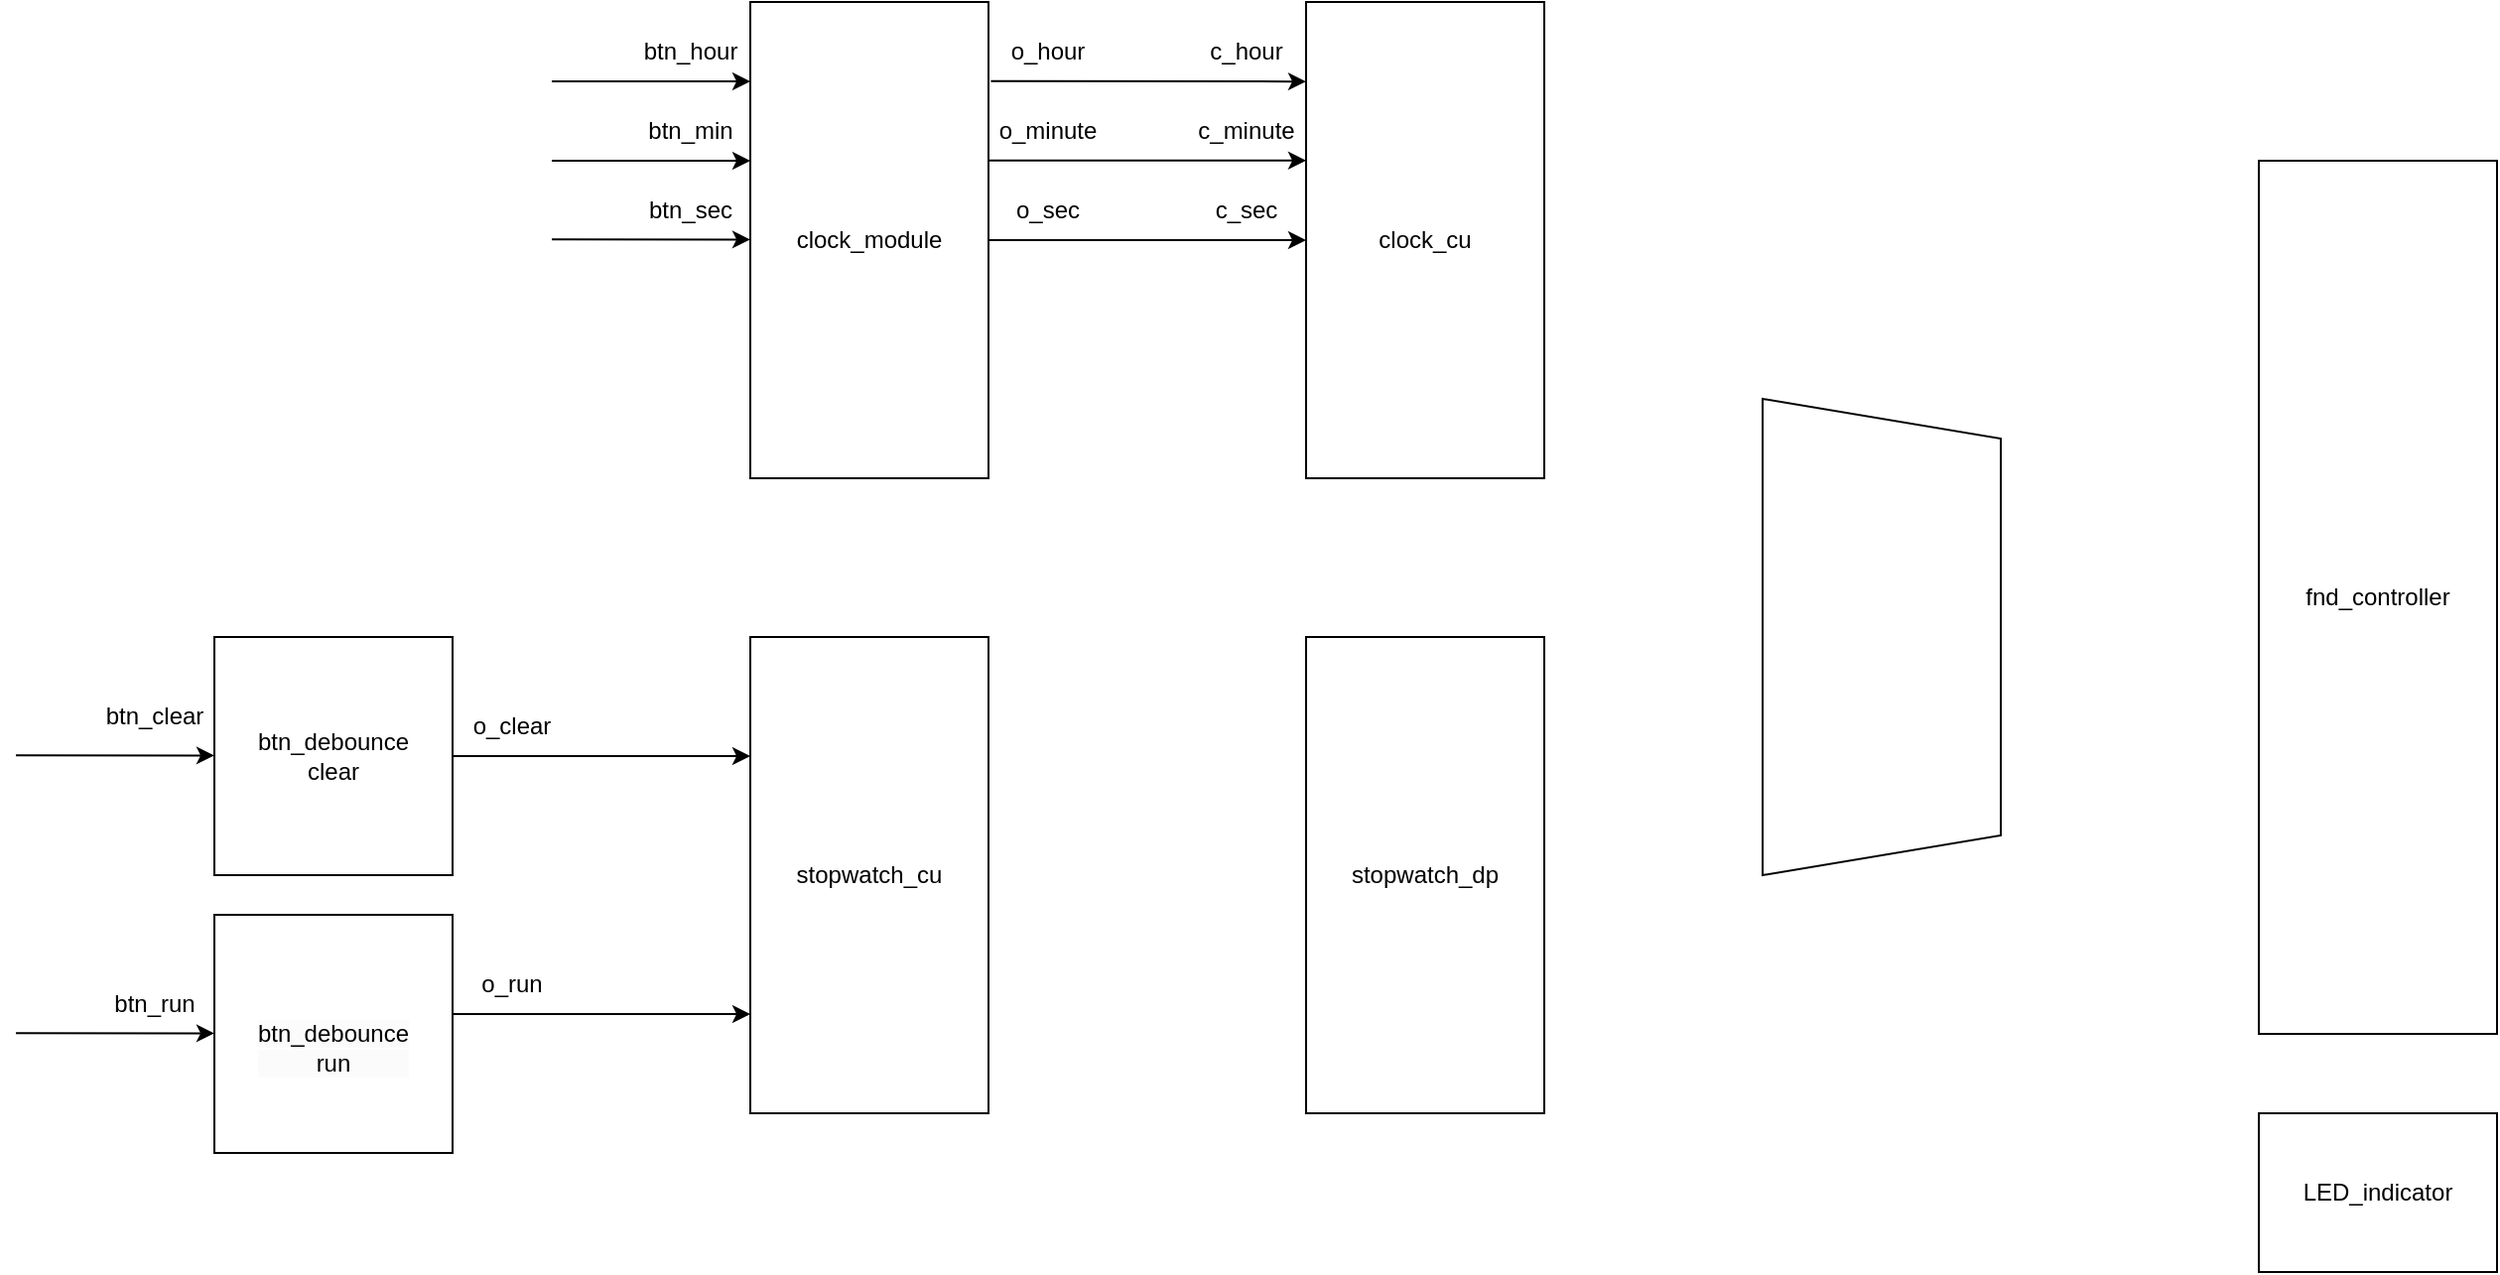 <mxfile version="26.1.3">
  <diagram name="페이지-1" id="EPLfaW-TXkGGqRJnJZcP">
    <mxGraphModel dx="2555" dy="943" grid="1" gridSize="10" guides="1" tooltips="1" connect="1" arrows="1" fold="1" page="1" pageScale="1" pageWidth="827" pageHeight="1169" math="0" shadow="0">
      <root>
        <mxCell id="0" />
        <mxCell id="1" parent="0" />
        <mxCell id="nv1rookt5dxCsIez9P6t-1" value="btn_debounce&lt;div&gt;clear&lt;/div&gt;" style="rounded=0;whiteSpace=wrap;html=1;" parent="1" vertex="1">
          <mxGeometry x="10" y="560" width="120" height="120" as="geometry" />
        </mxCell>
        <mxCell id="nv1rookt5dxCsIez9P6t-2" value="&lt;br&gt;&lt;span style=&quot;color: rgb(0, 0, 0); font-family: Helvetica; font-size: 12px; font-style: normal; font-variant-ligatures: normal; font-variant-caps: normal; font-weight: 400; letter-spacing: normal; orphans: 2; text-align: center; text-indent: 0px; text-transform: none; widows: 2; word-spacing: 0px; -webkit-text-stroke-width: 0px; white-space: normal; background-color: rgb(251, 251, 251); text-decoration-thickness: initial; text-decoration-style: initial; text-decoration-color: initial; float: none; display: inline !important;&quot;&gt;btn_debounce&lt;/span&gt;&lt;div style=&quot;forced-color-adjust: none; color: rgb(0, 0, 0); font-family: Helvetica; font-size: 12px; font-style: normal; font-variant-ligatures: normal; font-variant-caps: normal; font-weight: 400; letter-spacing: normal; orphans: 2; text-align: center; text-indent: 0px; text-transform: none; widows: 2; word-spacing: 0px; -webkit-text-stroke-width: 0px; white-space: normal; background-color: rgb(251, 251, 251); text-decoration-thickness: initial; text-decoration-style: initial; text-decoration-color: initial;&quot;&gt;run&lt;/div&gt;" style="rounded=0;whiteSpace=wrap;html=1;" parent="1" vertex="1">
          <mxGeometry x="10" y="700" width="120" height="120" as="geometry" />
        </mxCell>
        <mxCell id="nv1rookt5dxCsIez9P6t-4" value="clock_module" style="rounded=0;whiteSpace=wrap;html=1;" parent="1" vertex="1">
          <mxGeometry x="280" y="240" width="120" height="240" as="geometry" />
        </mxCell>
        <mxCell id="nv1rookt5dxCsIez9P6t-5" value="stopwatch_cu" style="rounded=0;whiteSpace=wrap;html=1;" parent="1" vertex="1">
          <mxGeometry x="280" y="560" width="120" height="240" as="geometry" />
        </mxCell>
        <mxCell id="nv1rookt5dxCsIez9P6t-6" value="clock_cu" style="rounded=0;whiteSpace=wrap;html=1;" parent="1" vertex="1">
          <mxGeometry x="560" y="240" width="120" height="240" as="geometry" />
        </mxCell>
        <mxCell id="nv1rookt5dxCsIez9P6t-7" value="stopwatch_dp" style="rounded=0;whiteSpace=wrap;html=1;" parent="1" vertex="1">
          <mxGeometry x="560" y="560" width="120" height="240" as="geometry" />
        </mxCell>
        <mxCell id="nv1rookt5dxCsIez9P6t-8" value="" style="shape=trapezoid;perimeter=trapezoidPerimeter;whiteSpace=wrap;html=1;fixedSize=1;rotation=90;" parent="1" vertex="1">
          <mxGeometry x="730" y="500" width="240" height="120" as="geometry" />
        </mxCell>
        <mxCell id="nv1rookt5dxCsIez9P6t-9" value="fnd_controller" style="rounded=0;whiteSpace=wrap;html=1;" parent="1" vertex="1">
          <mxGeometry x="1040" y="320" width="120" height="440" as="geometry" />
        </mxCell>
        <mxCell id="nv1rookt5dxCsIez9P6t-11" value="LED_indicator" style="rounded=0;whiteSpace=wrap;html=1;" parent="1" vertex="1">
          <mxGeometry x="1040" y="800" width="120" height="80" as="geometry" />
        </mxCell>
        <mxCell id="nv1rookt5dxCsIez9P6t-12" value="" style="endArrow=classic;html=1;rounded=0;entryX=0;entryY=0.667;entryDx=0;entryDy=0;entryPerimeter=0;" parent="1" edge="1">
          <mxGeometry width="50" height="50" relative="1" as="geometry">
            <mxPoint x="-90" y="619.66" as="sourcePoint" />
            <mxPoint x="10" y="619.7" as="targetPoint" />
          </mxGeometry>
        </mxCell>
        <mxCell id="nv1rookt5dxCsIez9P6t-13" value="" style="endArrow=classic;html=1;rounded=0;entryX=0;entryY=0.667;entryDx=0;entryDy=0;entryPerimeter=0;" parent="1" edge="1">
          <mxGeometry width="50" height="50" relative="1" as="geometry">
            <mxPoint x="-90" y="759.66" as="sourcePoint" />
            <mxPoint x="10" y="759.7" as="targetPoint" />
          </mxGeometry>
        </mxCell>
        <mxCell id="nv1rookt5dxCsIez9P6t-14" value="" style="endArrow=classic;html=1;rounded=0;entryX=0;entryY=0.25;entryDx=0;entryDy=0;" parent="1" target="nv1rookt5dxCsIez9P6t-5" edge="1">
          <mxGeometry width="50" height="50" relative="1" as="geometry">
            <mxPoint x="130" y="620" as="sourcePoint" />
            <mxPoint x="180" y="570" as="targetPoint" />
          </mxGeometry>
        </mxCell>
        <mxCell id="nv1rookt5dxCsIez9P6t-15" value="" style="endArrow=classic;html=1;rounded=0;entryX=0;entryY=0.25;entryDx=0;entryDy=0;" parent="1" edge="1">
          <mxGeometry width="50" height="50" relative="1" as="geometry">
            <mxPoint x="130" y="750" as="sourcePoint" />
            <mxPoint x="280" y="750" as="targetPoint" />
          </mxGeometry>
        </mxCell>
        <mxCell id="nv1rookt5dxCsIez9P6t-17" value="" style="endArrow=classic;html=1;rounded=0;entryX=0;entryY=0.667;entryDx=0;entryDy=0;entryPerimeter=0;" parent="1" edge="1">
          <mxGeometry width="50" height="50" relative="1" as="geometry">
            <mxPoint x="180" y="280.0" as="sourcePoint" />
            <mxPoint x="280" y="280.04" as="targetPoint" />
          </mxGeometry>
        </mxCell>
        <mxCell id="nv1rookt5dxCsIez9P6t-18" value="" style="endArrow=classic;html=1;rounded=0;entryX=0;entryY=0.667;entryDx=0;entryDy=0;entryPerimeter=0;" parent="1" edge="1">
          <mxGeometry width="50" height="50" relative="1" as="geometry">
            <mxPoint x="180" y="320.0" as="sourcePoint" />
            <mxPoint x="280" y="320.04" as="targetPoint" />
          </mxGeometry>
        </mxCell>
        <mxCell id="nv1rookt5dxCsIez9P6t-19" value="" style="endArrow=classic;html=1;rounded=0;entryX=0;entryY=0.667;entryDx=0;entryDy=0;entryPerimeter=0;" parent="1" edge="1">
          <mxGeometry width="50" height="50" relative="1" as="geometry">
            <mxPoint x="180" y="359.66" as="sourcePoint" />
            <mxPoint x="280" y="359.7" as="targetPoint" />
          </mxGeometry>
        </mxCell>
        <mxCell id="nv1rookt5dxCsIez9P6t-20" value="btn_clear" style="text;html=1;align=center;verticalAlign=middle;whiteSpace=wrap;rounded=0;" parent="1" vertex="1">
          <mxGeometry x="-50" y="585" width="60" height="30" as="geometry" />
        </mxCell>
        <mxCell id="nv1rookt5dxCsIez9P6t-21" value="btn_run" style="text;html=1;align=center;verticalAlign=middle;whiteSpace=wrap;rounded=0;" parent="1" vertex="1">
          <mxGeometry x="-50" y="730" width="60" height="30" as="geometry" />
        </mxCell>
        <mxCell id="nv1rookt5dxCsIez9P6t-22" value="btn_hour" style="text;html=1;align=center;verticalAlign=middle;whiteSpace=wrap;rounded=0;" parent="1" vertex="1">
          <mxGeometry x="220" y="250" width="60" height="30" as="geometry" />
        </mxCell>
        <mxCell id="nv1rookt5dxCsIez9P6t-23" value="btn_min" style="text;html=1;align=center;verticalAlign=middle;whiteSpace=wrap;rounded=0;" parent="1" vertex="1">
          <mxGeometry x="220" y="290" width="60" height="30" as="geometry" />
        </mxCell>
        <mxCell id="nv1rookt5dxCsIez9P6t-24" value="btn_sec" style="text;html=1;align=center;verticalAlign=middle;whiteSpace=wrap;rounded=0;" parent="1" vertex="1">
          <mxGeometry x="220" y="330" width="60" height="30" as="geometry" />
        </mxCell>
        <mxCell id="nv1rookt5dxCsIez9P6t-25" value="" style="endArrow=classic;html=1;rounded=0;entryX=0;entryY=0.167;entryDx=0;entryDy=0;entryPerimeter=0;exitX=1.01;exitY=0.166;exitDx=0;exitDy=0;exitPerimeter=0;" parent="1" source="nv1rookt5dxCsIez9P6t-4" target="nv1rookt5dxCsIez9P6t-6" edge="1">
          <mxGeometry width="50" height="50" relative="1" as="geometry">
            <mxPoint x="420" y="280.0" as="sourcePoint" />
            <mxPoint x="520" y="280.04" as="targetPoint" />
          </mxGeometry>
        </mxCell>
        <mxCell id="nv1rookt5dxCsIez9P6t-26" value="" style="endArrow=classic;html=1;rounded=0;entryX=0;entryY=0.333;entryDx=0;entryDy=0;entryPerimeter=0;exitX=0.996;exitY=0.333;exitDx=0;exitDy=0;exitPerimeter=0;" parent="1" source="nv1rookt5dxCsIez9P6t-4" target="nv1rookt5dxCsIez9P6t-6" edge="1">
          <mxGeometry width="50" height="50" relative="1" as="geometry">
            <mxPoint x="420" y="320.0" as="sourcePoint" />
            <mxPoint x="520" y="320.04" as="targetPoint" />
          </mxGeometry>
        </mxCell>
        <mxCell id="nv1rookt5dxCsIez9P6t-27" value="" style="endArrow=classic;html=1;rounded=0;entryX=0;entryY=0.5;entryDx=0;entryDy=0;exitX=1;exitY=0.5;exitDx=0;exitDy=0;" parent="1" source="nv1rookt5dxCsIez9P6t-4" target="nv1rookt5dxCsIez9P6t-6" edge="1">
          <mxGeometry width="50" height="50" relative="1" as="geometry">
            <mxPoint x="420" y="359.66" as="sourcePoint" />
            <mxPoint x="520" y="359.7" as="targetPoint" />
          </mxGeometry>
        </mxCell>
        <mxCell id="nv1rookt5dxCsIez9P6t-28" value="o_hour" style="text;html=1;align=center;verticalAlign=middle;whiteSpace=wrap;rounded=0;" parent="1" vertex="1">
          <mxGeometry x="400" y="250" width="60" height="30" as="geometry" />
        </mxCell>
        <mxCell id="nv1rookt5dxCsIez9P6t-29" value="o_minute" style="text;html=1;align=center;verticalAlign=middle;whiteSpace=wrap;rounded=0;" parent="1" vertex="1">
          <mxGeometry x="400" y="290" width="60" height="30" as="geometry" />
        </mxCell>
        <mxCell id="nv1rookt5dxCsIez9P6t-30" value="o_sec" style="text;html=1;align=center;verticalAlign=middle;whiteSpace=wrap;rounded=0;" parent="1" vertex="1">
          <mxGeometry x="400" y="330" width="60" height="30" as="geometry" />
        </mxCell>
        <mxCell id="nv1rookt5dxCsIez9P6t-32" value="c_hour" style="text;html=1;align=center;verticalAlign=middle;whiteSpace=wrap;rounded=0;" parent="1" vertex="1">
          <mxGeometry x="500" y="250" width="60" height="30" as="geometry" />
        </mxCell>
        <mxCell id="nv1rookt5dxCsIez9P6t-33" value="c_minute" style="text;html=1;align=center;verticalAlign=middle;whiteSpace=wrap;rounded=0;" parent="1" vertex="1">
          <mxGeometry x="500" y="290" width="60" height="30" as="geometry" />
        </mxCell>
        <mxCell id="nv1rookt5dxCsIez9P6t-34" value="c_sec" style="text;html=1;align=center;verticalAlign=middle;whiteSpace=wrap;rounded=0;" parent="1" vertex="1">
          <mxGeometry x="500" y="330" width="60" height="30" as="geometry" />
        </mxCell>
        <mxCell id="LRJoukcufkUF9YsDqfzW-1" value="o_clear" style="text;html=1;align=center;verticalAlign=middle;whiteSpace=wrap;rounded=0;" vertex="1" parent="1">
          <mxGeometry x="130" y="590" width="60" height="30" as="geometry" />
        </mxCell>
        <mxCell id="LRJoukcufkUF9YsDqfzW-2" value="o_run" style="text;html=1;align=center;verticalAlign=middle;whiteSpace=wrap;rounded=0;" vertex="1" parent="1">
          <mxGeometry x="130" y="720" width="60" height="30" as="geometry" />
        </mxCell>
      </root>
    </mxGraphModel>
  </diagram>
</mxfile>
